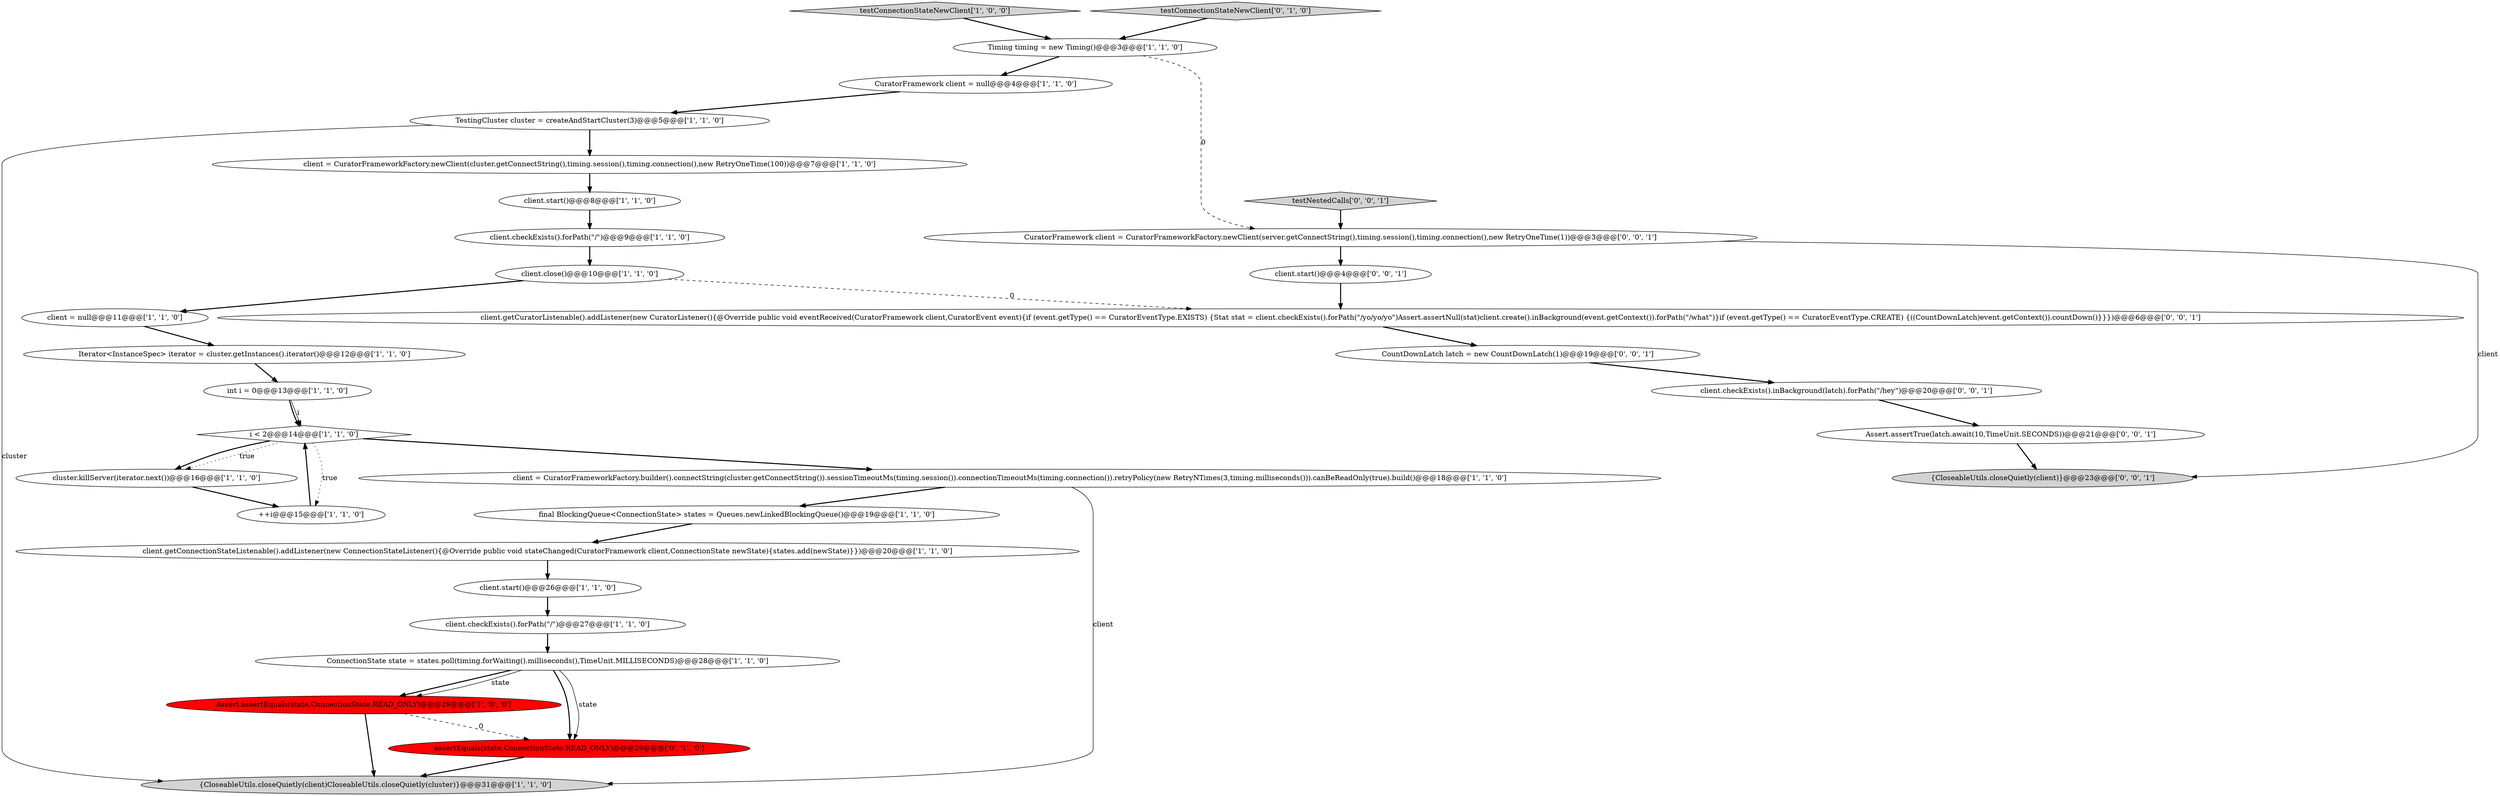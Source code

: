 digraph {
5 [style = filled, label = "final BlockingQueue<ConnectionState> states = Queues.newLinkedBlockingQueue()@@@19@@@['1', '1', '0']", fillcolor = white, shape = ellipse image = "AAA0AAABBB1BBB"];
17 [style = filled, label = "client.start()@@@8@@@['1', '1', '0']", fillcolor = white, shape = ellipse image = "AAA0AAABBB1BBB"];
8 [style = filled, label = "i < 2@@@14@@@['1', '1', '0']", fillcolor = white, shape = diamond image = "AAA0AAABBB1BBB"];
16 [style = filled, label = "ConnectionState state = states.poll(timing.forWaiting().milliseconds(),TimeUnit.MILLISECONDS)@@@28@@@['1', '1', '0']", fillcolor = white, shape = ellipse image = "AAA0AAABBB1BBB"];
1 [style = filled, label = "client.close()@@@10@@@['1', '1', '0']", fillcolor = white, shape = ellipse image = "AAA0AAABBB1BBB"];
13 [style = filled, label = "client.checkExists().forPath(\"/\")@@@27@@@['1', '1', '0']", fillcolor = white, shape = ellipse image = "AAA0AAABBB1BBB"];
12 [style = filled, label = "Timing timing = new Timing()@@@3@@@['1', '1', '0']", fillcolor = white, shape = ellipse image = "AAA0AAABBB1BBB"];
26 [style = filled, label = "Assert.assertTrue(latch.await(10,TimeUnit.SECONDS))@@@21@@@['0', '0', '1']", fillcolor = white, shape = ellipse image = "AAA0AAABBB3BBB"];
27 [style = filled, label = "testNestedCalls['0', '0', '1']", fillcolor = lightgray, shape = diamond image = "AAA0AAABBB3BBB"];
25 [style = filled, label = "client.start()@@@4@@@['0', '0', '1']", fillcolor = white, shape = ellipse image = "AAA0AAABBB3BBB"];
28 [style = filled, label = "client.checkExists().inBackground(latch).forPath(\"/hey\")@@@20@@@['0', '0', '1']", fillcolor = white, shape = ellipse image = "AAA0AAABBB3BBB"];
31 [style = filled, label = "client.getCuratorListenable().addListener(new CuratorListener(){@Override public void eventReceived(CuratorFramework client,CuratorEvent event){if (event.getType() == CuratorEventType.EXISTS) {Stat stat = client.checkExists().forPath(\"/yo/yo/yo\")Assert.assertNull(stat)client.create().inBackground(event.getContext()).forPath(\"/what\")}if (event.getType() == CuratorEventType.CREATE) {((CountDownLatch)event.getContext()).countDown()}}})@@@6@@@['0', '0', '1']", fillcolor = white, shape = ellipse image = "AAA0AAABBB3BBB"];
14 [style = filled, label = "client.checkExists().forPath(\"/\")@@@9@@@['1', '1', '0']", fillcolor = white, shape = ellipse image = "AAA0AAABBB1BBB"];
21 [style = filled, label = "int i = 0@@@13@@@['1', '1', '0']", fillcolor = white, shape = ellipse image = "AAA0AAABBB1BBB"];
24 [style = filled, label = "{CloseableUtils.closeQuietly(client)}@@@23@@@['0', '0', '1']", fillcolor = lightgray, shape = ellipse image = "AAA0AAABBB3BBB"];
23 [style = filled, label = "assertEquals(state,ConnectionState.READ_ONLY)@@@29@@@['0', '1', '0']", fillcolor = red, shape = ellipse image = "AAA1AAABBB2BBB"];
4 [style = filled, label = "CuratorFramework client = null@@@4@@@['1', '1', '0']", fillcolor = white, shape = ellipse image = "AAA0AAABBB1BBB"];
6 [style = filled, label = "++i@@@15@@@['1', '1', '0']", fillcolor = white, shape = ellipse image = "AAA0AAABBB1BBB"];
19 [style = filled, label = "client = CuratorFrameworkFactory.newClient(cluster.getConnectString(),timing.session(),timing.connection(),new RetryOneTime(100))@@@7@@@['1', '1', '0']", fillcolor = white, shape = ellipse image = "AAA0AAABBB1BBB"];
11 [style = filled, label = "TestingCluster cluster = createAndStartCluster(3)@@@5@@@['1', '1', '0']", fillcolor = white, shape = ellipse image = "AAA0AAABBB1BBB"];
0 [style = filled, label = "testConnectionStateNewClient['1', '0', '0']", fillcolor = lightgray, shape = diamond image = "AAA0AAABBB1BBB"];
2 [style = filled, label = "client = null@@@11@@@['1', '1', '0']", fillcolor = white, shape = ellipse image = "AAA0AAABBB1BBB"];
9 [style = filled, label = "client.start()@@@26@@@['1', '1', '0']", fillcolor = white, shape = ellipse image = "AAA0AAABBB1BBB"];
20 [style = filled, label = "client = CuratorFrameworkFactory.builder().connectString(cluster.getConnectString()).sessionTimeoutMs(timing.session()).connectionTimeoutMs(timing.connection()).retryPolicy(new RetryNTimes(3,timing.milliseconds())).canBeReadOnly(true).build()@@@18@@@['1', '1', '0']", fillcolor = white, shape = ellipse image = "AAA0AAABBB1BBB"];
3 [style = filled, label = "cluster.killServer(iterator.next())@@@16@@@['1', '1', '0']", fillcolor = white, shape = ellipse image = "AAA0AAABBB1BBB"];
30 [style = filled, label = "CuratorFramework client = CuratorFrameworkFactory.newClient(server.getConnectString(),timing.session(),timing.connection(),new RetryOneTime(1))@@@3@@@['0', '0', '1']", fillcolor = white, shape = ellipse image = "AAA0AAABBB3BBB"];
18 [style = filled, label = "client.getConnectionStateListenable().addListener(new ConnectionStateListener(){@Override public void stateChanged(CuratorFramework client,ConnectionState newState){states.add(newState)}})@@@20@@@['1', '1', '0']", fillcolor = white, shape = ellipse image = "AAA0AAABBB1BBB"];
10 [style = filled, label = "{CloseableUtils.closeQuietly(client)CloseableUtils.closeQuietly(cluster)}@@@31@@@['1', '1', '0']", fillcolor = lightgray, shape = ellipse image = "AAA0AAABBB1BBB"];
15 [style = filled, label = "Iterator<InstanceSpec> iterator = cluster.getInstances().iterator()@@@12@@@['1', '1', '0']", fillcolor = white, shape = ellipse image = "AAA0AAABBB1BBB"];
29 [style = filled, label = "CountDownLatch latch = new CountDownLatch(1)@@@19@@@['0', '0', '1']", fillcolor = white, shape = ellipse image = "AAA0AAABBB3BBB"];
22 [style = filled, label = "testConnectionStateNewClient['0', '1', '0']", fillcolor = lightgray, shape = diamond image = "AAA0AAABBB2BBB"];
7 [style = filled, label = "Assert.assertEquals(state,ConnectionState.READ_ONLY)@@@29@@@['1', '0', '0']", fillcolor = red, shape = ellipse image = "AAA1AAABBB1BBB"];
7->23 [style = dashed, label="0"];
7->10 [style = bold, label=""];
15->21 [style = bold, label=""];
1->31 [style = dashed, label="0"];
0->12 [style = bold, label=""];
27->30 [style = bold, label=""];
8->3 [style = bold, label=""];
16->7 [style = bold, label=""];
21->8 [style = bold, label=""];
3->6 [style = bold, label=""];
30->25 [style = bold, label=""];
31->29 [style = bold, label=""];
28->26 [style = bold, label=""];
30->24 [style = solid, label="client"];
5->18 [style = bold, label=""];
19->17 [style = bold, label=""];
16->23 [style = bold, label=""];
12->30 [style = dashed, label="0"];
11->19 [style = bold, label=""];
26->24 [style = bold, label=""];
20->10 [style = solid, label="client"];
13->16 [style = bold, label=""];
8->3 [style = dotted, label="true"];
14->1 [style = bold, label=""];
20->5 [style = bold, label=""];
25->31 [style = bold, label=""];
11->10 [style = solid, label="cluster"];
29->28 [style = bold, label=""];
16->7 [style = solid, label="state"];
8->20 [style = bold, label=""];
8->6 [style = dotted, label="true"];
12->4 [style = bold, label=""];
17->14 [style = bold, label=""];
22->12 [style = bold, label=""];
6->8 [style = bold, label=""];
2->15 [style = bold, label=""];
18->9 [style = bold, label=""];
23->10 [style = bold, label=""];
1->2 [style = bold, label=""];
21->8 [style = solid, label="i"];
4->11 [style = bold, label=""];
16->23 [style = solid, label="state"];
9->13 [style = bold, label=""];
}
